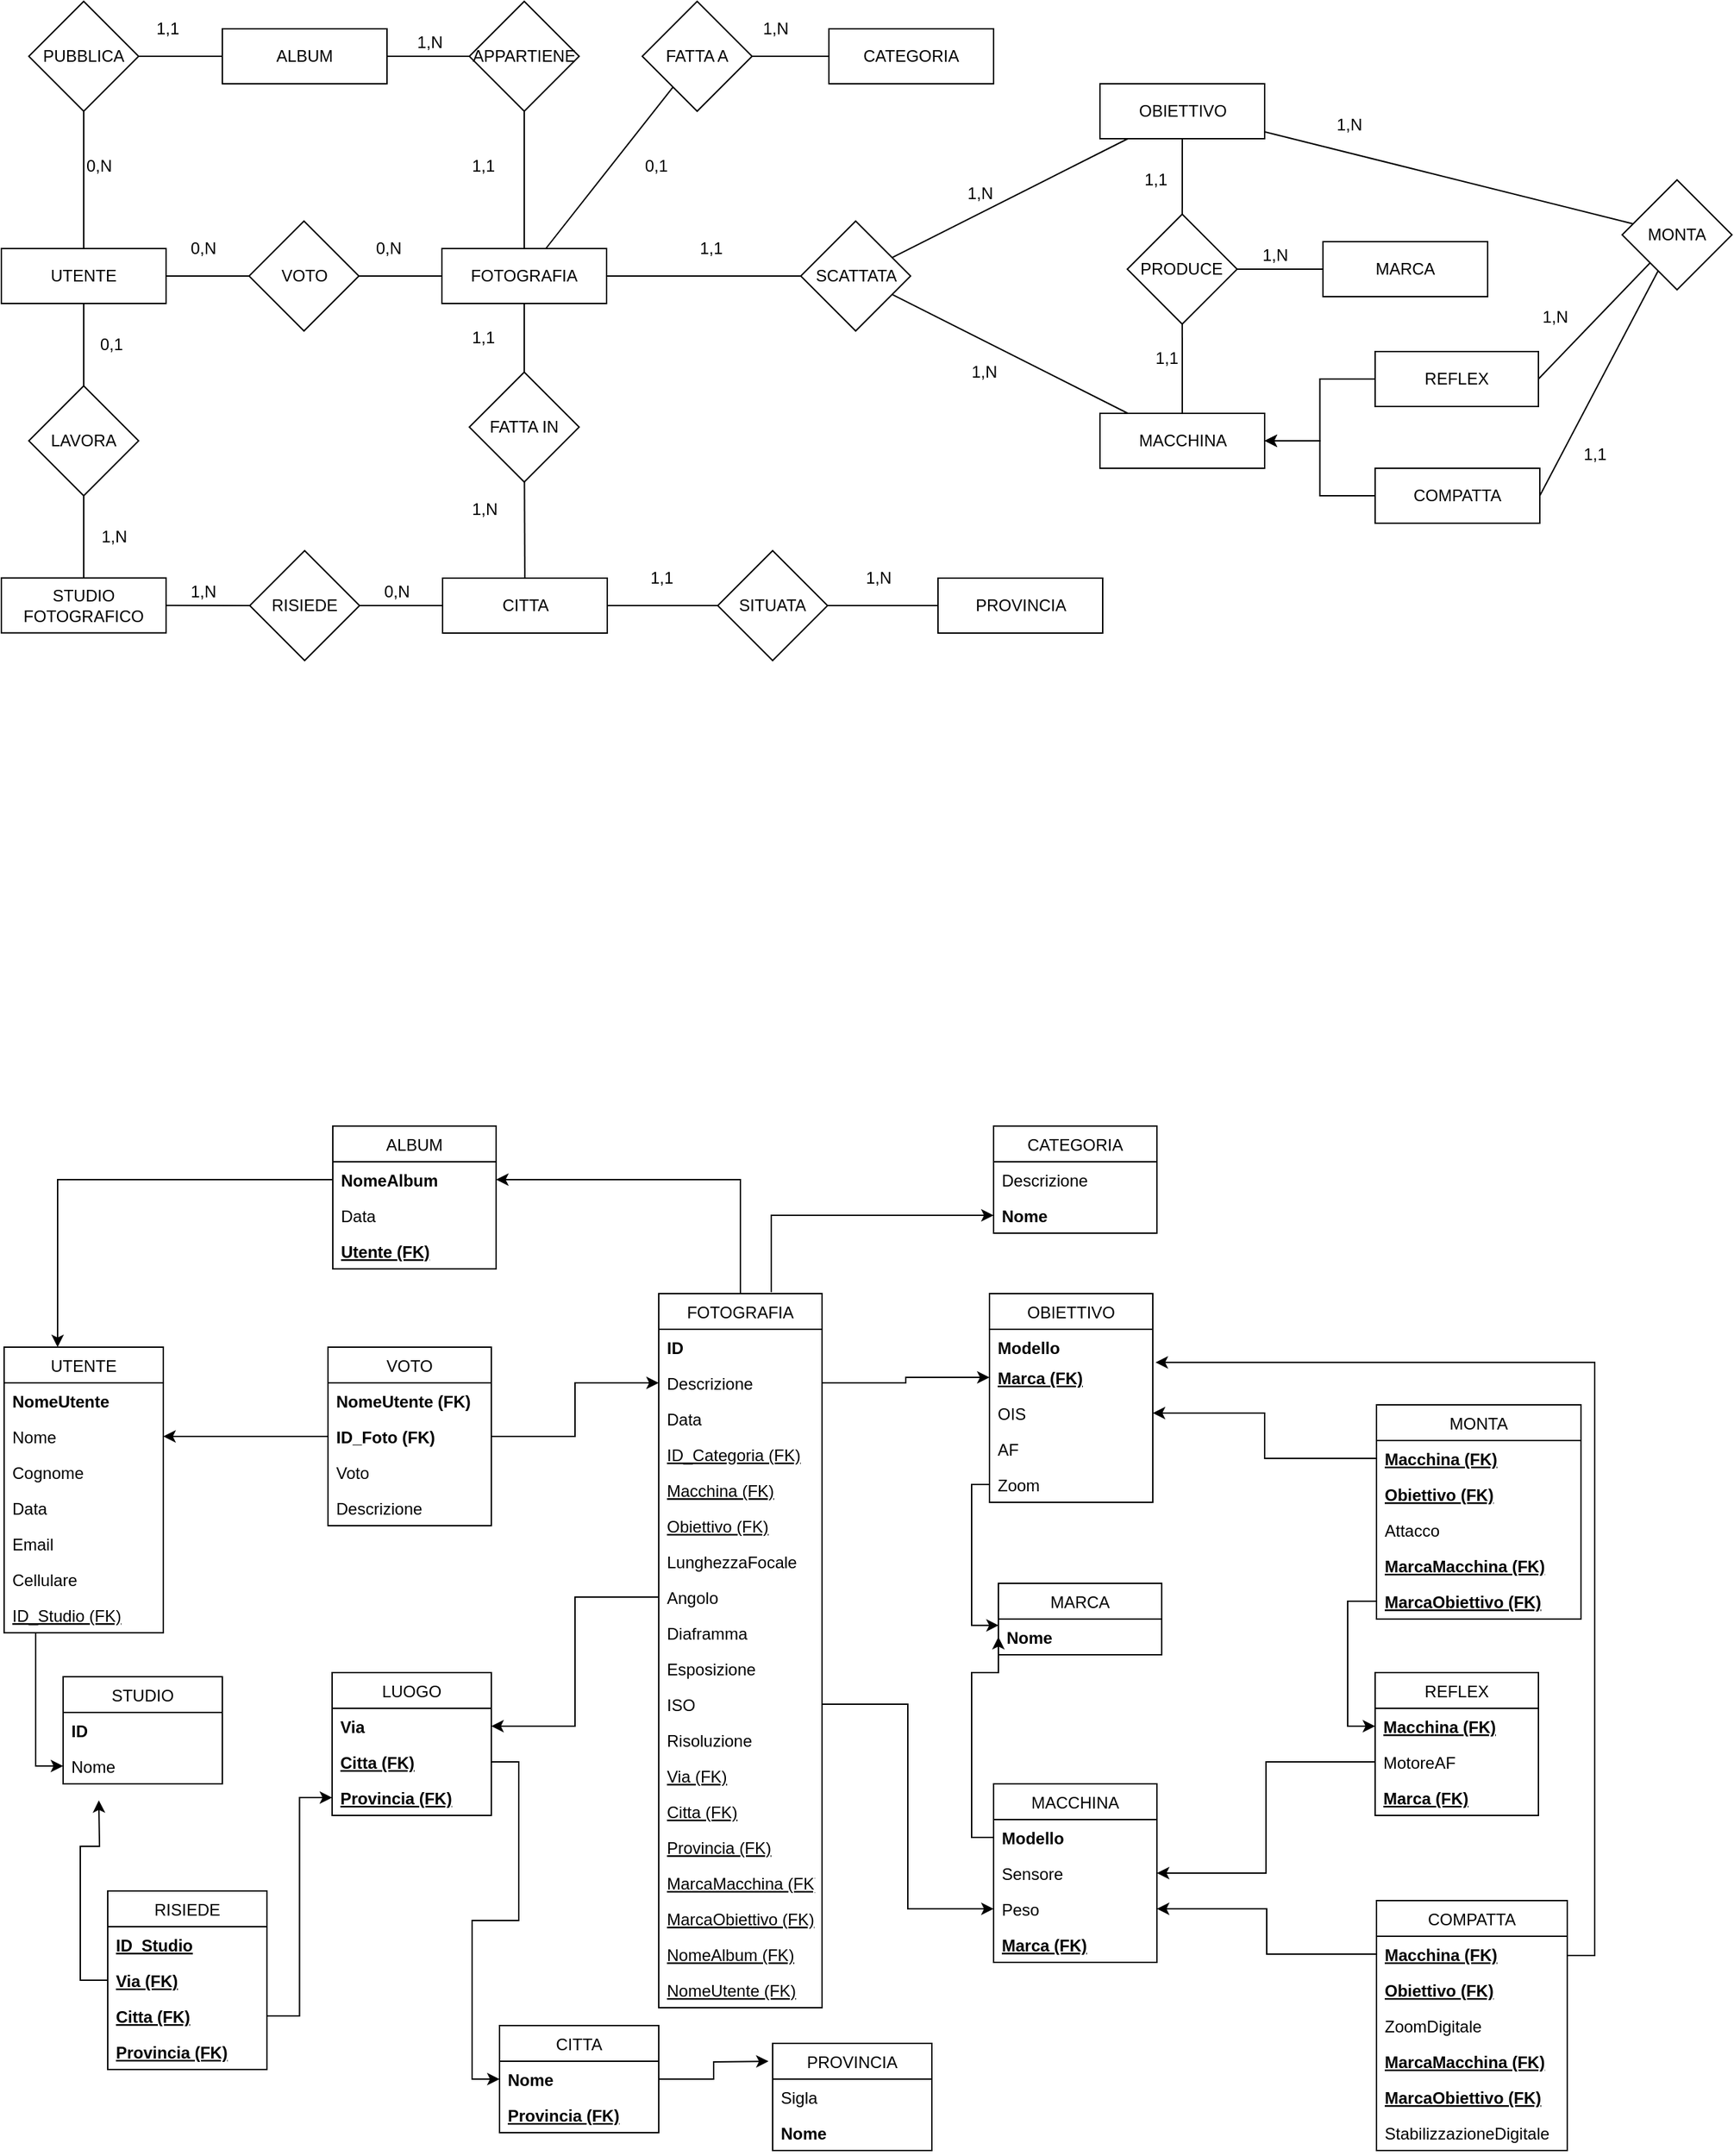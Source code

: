 <mxfile version="11.2.3" type="google" pages="1"><diagram id="yKvP4BBx-eUb-3NYqC8z" name="Page-1"><mxGraphModel dx="4459" dy="484" grid="1" gridSize="10" guides="1" tooltips="1" connect="1" arrows="1" fold="1" page="1" pageScale="1" pageWidth="3300" pageHeight="4681" math="0" shadow="0"><root><mxCell id="0"/><mxCell id="1" parent="0"/><mxCell id="1oM5-fiEJK3JGYsTv_no-1" value="FOTOGRAFIA" style="rounded=0;whiteSpace=wrap;html=1;" parent="1" vertex="1"><mxGeometry x="320" y="320" width="120" height="40" as="geometry"/></mxCell><mxCell id="1oM5-fiEJK3JGYsTv_no-2" value="MACCHINA" style="rounded=0;whiteSpace=wrap;html=1;" parent="1" vertex="1"><mxGeometry x="799.5" y="440" width="120" height="40" as="geometry"/></mxCell><mxCell id="1oM5-fiEJK3JGYsTv_no-3" value="CITTA" style="rounded=0;whiteSpace=wrap;html=1;" parent="1" vertex="1"><mxGeometry x="320.5" y="560" width="120" height="40" as="geometry"/></mxCell><mxCell id="GgKopkHHEHQiXv7aimZh-231" style="edgeStyle=orthogonalEdgeStyle;rounded=0;orthogonalLoop=1;jettySize=auto;html=1;entryX=1;entryY=0.5;entryDx=0;entryDy=0;" parent="1" source="1oM5-fiEJK3JGYsTv_no-6" target="1oM5-fiEJK3JGYsTv_no-2" edge="1"><mxGeometry relative="1" as="geometry"/></mxCell><mxCell id="1oM5-fiEJK3JGYsTv_no-6" value="REFLEX" style="rounded=0;whiteSpace=wrap;html=1;" parent="1" vertex="1"><mxGeometry x="1000" y="395" width="119" height="40" as="geometry"/></mxCell><mxCell id="1oM5-fiEJK3JGYsTv_no-7" value="SCATTATA" style="rhombus;whiteSpace=wrap;html=1;" parent="1" vertex="1"><mxGeometry x="581.5" y="300" width="80" height="80" as="geometry"/></mxCell><mxCell id="1oM5-fiEJK3JGYsTv_no-10" value="UTENTE" style="rounded=0;whiteSpace=wrap;html=1;" parent="1" vertex="1"><mxGeometry x="-1" y="320" width="120" height="40" as="geometry"/></mxCell><mxCell id="1oM5-fiEJK3JGYsTv_no-13" value="" style="endArrow=none;html=1;" parent="1" source="1oM5-fiEJK3JGYsTv_no-7" target="1oM5-fiEJK3JGYsTv_no-1" edge="1"><mxGeometry width="50" height="50" relative="1" as="geometry"><mxPoint x="430" y="210" as="sourcePoint"/><mxPoint x="430" y="130" as="targetPoint"/></mxGeometry></mxCell><mxCell id="1oM5-fiEJK3JGYsTv_no-15" value="" style="endArrow=none;html=1;" parent="1" source="1oM5-fiEJK3JGYsTv_no-1" target="1oM5-fiEJK3JGYsTv_no-17" edge="1"><mxGeometry width="50" height="50" relative="1" as="geometry"><mxPoint x="390" y="350" as="sourcePoint"/><mxPoint x="200" y="220" as="targetPoint"/></mxGeometry></mxCell><mxCell id="1oM5-fiEJK3JGYsTv_no-16" value="" style="endArrow=none;html=1;" parent="1" source="1oM5-fiEJK3JGYsTv_no-17" target="1oM5-fiEJK3JGYsTv_no-10" edge="1"><mxGeometry width="50" height="50" relative="1" as="geometry"><mxPoint x="140" y="200" as="sourcePoint"/><mxPoint x="210" y="230" as="targetPoint"/></mxGeometry></mxCell><mxCell id="1oM5-fiEJK3JGYsTv_no-17" value="VOTO" style="rhombus;whiteSpace=wrap;html=1;" parent="1" vertex="1"><mxGeometry x="179.5" y="300" width="80" height="80" as="geometry"/></mxCell><mxCell id="1oM5-fiEJK3JGYsTv_no-19" value="&lt;span style=&quot;font-family: &amp;#34;helvetica&amp;#34; , &amp;#34;arial&amp;#34; , sans-serif ; font-size: 0px ; background-color: rgb(248 , 249 , 250)&quot;&gt;%3CmxGraphModel%3E%3Croot%3E%3CmxCell%20id%3D%220%22%2F%3E%3CmxCell%20id%3D%221%22%20parent%3D%220%22%2F%3E%3CmxCell%20id%3D%222%22%20value%3D%22%22%20style%3D%22endArrow%3Dnone%3Bhtml%3D1%3BentryX%3D1%3BentryY%3D0.5%3BentryDx%3D0%3BentryDy%3D0%3B%22%20edge%3D%221%22%20parent%3D%221%22%3E%3CmxGeometry%20width%3D%2250%22%20height%3D%2250%22%20relative%3D%221%22%20as%3D%22geometry%22%3E%3CmxPoint%20x%3D%22580.067%22%20y%3D%2299.933%22%20as%3D%22sourcePoint%22%2F%3E%3CmxPoint%20x%3D%22480.176%22%20y%3D%2299.765%22%20as%3D%22targetPoint%22%2F%3E%3C%2FmxGeometry%3E%3C%2FmxCell%3E%3C%2Froot%3E%3C%2FmxGraphModel%3E&lt;/span&gt;" style="endArrow=none;html=1;" parent="1" source="1oM5-fiEJK3JGYsTv_no-43" target="1oM5-fiEJK3JGYsTv_no-1" edge="1"><mxGeometry width="50" height="50" relative="1" as="geometry"><mxPoint x="550" y="107" as="sourcePoint"/><mxPoint x="430" y="130" as="targetPoint"/></mxGeometry></mxCell><mxCell id="1oM5-fiEJK3JGYsTv_no-31" value="" style="endArrow=none;html=1;" parent="1" source="1oM5-fiEJK3JGYsTv_no-62" target="1oM5-fiEJK3JGYsTv_no-10" edge="1"><mxGeometry width="50" height="50" relative="1" as="geometry"><mxPoint x="80" y="230" as="sourcePoint"/><mxPoint x="430" y="150" as="targetPoint"/></mxGeometry></mxCell><mxCell id="1oM5-fiEJK3JGYsTv_no-43" value="FATTA IN" style="rhombus;whiteSpace=wrap;html=1;" parent="1" vertex="1"><mxGeometry x="340" y="410" width="80" height="80" as="geometry"/></mxCell><mxCell id="1oM5-fiEJK3JGYsTv_no-44" value="&lt;span style=&quot;font-family: &amp;#34;helvetica&amp;#34; , &amp;#34;arial&amp;#34; , sans-serif ; font-size: 0px ; background-color: rgb(248 , 249 , 250)&quot;&gt;%3CmxGraphModel%3E%3Croot%3E%3CmxCell%20id%3D%220%22%2F%3E%3CmxCell%20id%3D%221%22%20parent%3D%220%22%2F%3E%3CmxCell%20id%3D%222%22%20value%3D%22%22%20style%3D%22endArrow%3Dnone%3Bhtml%3D1%3BentryX%3D1%3BentryY%3D0.5%3BentryDx%3D0%3BentryDy%3D0%3B%22%20edge%3D%221%22%20parent%3D%221%22%3E%3CmxGeometry%20width%3D%2250%22%20height%3D%2250%22%20relative%3D%221%22%20as%3D%22geometry%22%3E%3CmxPoint%20x%3D%22580.067%22%20y%3D%2299.933%22%20as%3D%22sourcePoint%22%2F%3E%3CmxPoint%20x%3D%22480.176%22%20y%3D%2299.765%22%20as%3D%22targetPoint%22%2F%3E%3C%2FmxGeometry%3E%3C%2FmxCell%3E%3C%2Froot%3E%3C%2FmxGraphModel%3E&lt;/span&gt;" style="endArrow=none;html=1;" parent="1" source="1oM5-fiEJK3JGYsTv_no-3" target="1oM5-fiEJK3JGYsTv_no-43" edge="1"><mxGeometry width="50" height="50" relative="1" as="geometry"><mxPoint x="670" y="109" as="sourcePoint"/><mxPoint x="490.176" y="109.765" as="targetPoint"/></mxGeometry></mxCell><mxCell id="1oM5-fiEJK3JGYsTv_no-59" value="STUDIO FOTOGRAFICO" style="rounded=0;whiteSpace=wrap;html=1;" parent="1" vertex="1"><mxGeometry x="-1" y="559.853" width="120" height="40" as="geometry"/></mxCell><mxCell id="1oM5-fiEJK3JGYsTv_no-61" value="" style="endArrow=none;html=1;" parent="1" source="1oM5-fiEJK3JGYsTv_no-63" target="1oM5-fiEJK3JGYsTv_no-62" edge="1"><mxGeometry width="50" height="50" relative="1" as="geometry"><mxPoint x="385" y="170.0" as="sourcePoint"/><mxPoint x="239.813" y="135.139" as="targetPoint"/></mxGeometry></mxCell><mxCell id="1oM5-fiEJK3JGYsTv_no-62" value="PUBBLICA" style="rhombus;whiteSpace=wrap;html=1;" parent="1" vertex="1"><mxGeometry x="19" y="140" width="80" height="80" as="geometry"/></mxCell><mxCell id="1oM5-fiEJK3JGYsTv_no-63" value="ALBUM" style="rounded=0;whiteSpace=wrap;html=1;" parent="1" vertex="1"><mxGeometry x="160" y="160" width="120" height="40" as="geometry"/></mxCell><mxCell id="1oM5-fiEJK3JGYsTv_no-65" value="APPARTIENE" style="rhombus;whiteSpace=wrap;html=1;" parent="1" vertex="1"><mxGeometry x="340" y="140" width="80" height="80" as="geometry"/></mxCell><mxCell id="1oM5-fiEJK3JGYsTv_no-66" value="" style="endArrow=none;html=1;" parent="1" source="1oM5-fiEJK3JGYsTv_no-63" target="1oM5-fiEJK3JGYsTv_no-65" edge="1"><mxGeometry width="50" height="50" relative="1" as="geometry"><mxPoint x="69" y="230.0" as="sourcePoint"/><mxPoint x="69" y="330.0" as="targetPoint"/></mxGeometry></mxCell><mxCell id="1oM5-fiEJK3JGYsTv_no-67" value="" style="endArrow=none;html=1;" parent="1" source="1oM5-fiEJK3JGYsTv_no-1" target="1oM5-fiEJK3JGYsTv_no-65" edge="1"><mxGeometry width="50" height="50" relative="1" as="geometry"><mxPoint x="290" y="190.0" as="sourcePoint"/><mxPoint x="350" y="190.0" as="targetPoint"/></mxGeometry></mxCell><mxCell id="GgKopkHHEHQiXv7aimZh-233" style="edgeStyle=orthogonalEdgeStyle;rounded=0;orthogonalLoop=1;jettySize=auto;html=1;entryX=1;entryY=0.5;entryDx=0;entryDy=0;" parent="1" source="1oM5-fiEJK3JGYsTv_no-74" target="1oM5-fiEJK3JGYsTv_no-2" edge="1"><mxGeometry relative="1" as="geometry"/></mxCell><mxCell id="1oM5-fiEJK3JGYsTv_no-74" value="COMPATTA" style="rounded=0;whiteSpace=wrap;html=1;" parent="1" vertex="1"><mxGeometry x="1000" y="480" width="120" height="40" as="geometry"/></mxCell><mxCell id="1oM5-fiEJK3JGYsTv_no-82" value="LAVORA" style="rhombus;whiteSpace=wrap;html=1;" parent="1" vertex="1"><mxGeometry x="19" y="420" width="80" height="80" as="geometry"/></mxCell><mxCell id="1oM5-fiEJK3JGYsTv_no-83" value="" style="endArrow=none;html=1;" parent="1" source="1oM5-fiEJK3JGYsTv_no-82" target="1oM5-fiEJK3JGYsTv_no-10" edge="1"><mxGeometry width="50" height="50" relative="1" as="geometry"><mxPoint x="50" y="420" as="sourcePoint"/><mxPoint x="100" y="370" as="targetPoint"/></mxGeometry></mxCell><mxCell id="1oM5-fiEJK3JGYsTv_no-84" value="" style="endArrow=none;html=1;" parent="1" source="1oM5-fiEJK3JGYsTv_no-82" target="1oM5-fiEJK3JGYsTv_no-59" edge="1"><mxGeometry width="50" height="50" relative="1" as="geometry"><mxPoint x="69" y="430" as="sourcePoint"/><mxPoint x="69" y="370.0" as="targetPoint"/></mxGeometry></mxCell><mxCell id="1oM5-fiEJK3JGYsTv_no-85" value="OBIETTIVO" style="rounded=0;whiteSpace=wrap;html=1;" parent="1" vertex="1"><mxGeometry x="799.5" y="200" width="120" height="40" as="geometry"/></mxCell><mxCell id="1oM5-fiEJK3JGYsTv_no-92" value="1,1" style="text;html=1;resizable=0;points=[];autosize=1;align=left;verticalAlign=top;spacingTop=-4;" parent="1" vertex="1"><mxGeometry x="340" y="375" width="30" height="20" as="geometry"/></mxCell><mxCell id="1oM5-fiEJK3JGYsTv_no-95" value="1,N" style="text;html=1;resizable=0;points=[];autosize=1;align=left;verticalAlign=top;spacingTop=-4;" parent="1" vertex="1"><mxGeometry x="340" y="500" width="30" height="20" as="geometry"/></mxCell><mxCell id="1oM5-fiEJK3JGYsTv_no-99" value="1,N" style="text;html=1;resizable=0;points=[];autosize=1;align=left;verticalAlign=top;spacingTop=-4;" parent="1" vertex="1"><mxGeometry x="134.5" y="560" width="30" height="20" as="geometry"/></mxCell><mxCell id="1oM5-fiEJK3JGYsTv_no-105" value="1,N" style="text;html=1;resizable=0;points=[];autosize=1;align=left;verticalAlign=top;spacingTop=-4;" parent="1" vertex="1"><mxGeometry x="300" y="160" width="30" height="20" as="geometry"/></mxCell><mxCell id="1oM5-fiEJK3JGYsTv_no-106" value="0,N" style="text;html=1;resizable=0;points=[];autosize=1;align=left;verticalAlign=top;spacingTop=-4;" parent="1" vertex="1"><mxGeometry x="59" y="250" width="30" height="20" as="geometry"/></mxCell><mxCell id="1oM5-fiEJK3JGYsTv_no-107" value="1,1" style="text;html=1;resizable=0;points=[];autosize=1;align=left;verticalAlign=top;spacingTop=-4;" parent="1" vertex="1"><mxGeometry x="110" y="150" width="30" height="20" as="geometry"/></mxCell><mxCell id="1oM5-fiEJK3JGYsTv_no-108" value="0,1" style="text;html=1;resizable=0;points=[];autosize=1;align=left;verticalAlign=top;spacingTop=-4;" parent="1" vertex="1"><mxGeometry x="69" y="380" width="30" height="20" as="geometry"/></mxCell><mxCell id="1oM5-fiEJK3JGYsTv_no-109" value="1,N" style="text;html=1;resizable=0;points=[];autosize=1;align=left;verticalAlign=top;spacingTop=-4;" parent="1" vertex="1"><mxGeometry x="70" y="520" width="30" height="20" as="geometry"/></mxCell><mxCell id="1oM5-fiEJK3JGYsTv_no-110" value="0,N" style="text;html=1;resizable=0;points=[];autosize=1;align=left;verticalAlign=top;spacingTop=-4;" parent="1" vertex="1"><mxGeometry x="134.5" y="310" width="30" height="20" as="geometry"/></mxCell><mxCell id="1oM5-fiEJK3JGYsTv_no-111" value="0,N" style="text;html=1;resizable=0;points=[];autosize=1;align=left;verticalAlign=top;spacingTop=-4;" parent="1" vertex="1"><mxGeometry x="270" y="310" width="30" height="20" as="geometry"/></mxCell><mxCell id="1oM5-fiEJK3JGYsTv_no-114" value="CATEGORIA" style="rounded=0;whiteSpace=wrap;html=1;" parent="1" vertex="1"><mxGeometry x="602" y="160" width="120" height="40" as="geometry"/></mxCell><mxCell id="1oM5-fiEJK3JGYsTv_no-115" value="FATTA A" style="rhombus;whiteSpace=wrap;html=1;" parent="1" vertex="1"><mxGeometry x="466" y="140" width="80" height="80" as="geometry"/></mxCell><mxCell id="1oM5-fiEJK3JGYsTv_no-117" value="" style="endArrow=none;html=1;" parent="1" source="1oM5-fiEJK3JGYsTv_no-1" target="1oM5-fiEJK3JGYsTv_no-115" edge="1"><mxGeometry width="50" height="50" relative="1" as="geometry"><mxPoint x="390" y="330.0" as="sourcePoint"/><mxPoint x="390" y="230.0" as="targetPoint"/></mxGeometry></mxCell><mxCell id="1oM5-fiEJK3JGYsTv_no-118" value="" style="endArrow=none;html=1;" parent="1" source="1oM5-fiEJK3JGYsTv_no-115" target="1oM5-fiEJK3JGYsTv_no-114" edge="1"><mxGeometry width="50" height="50" relative="1" as="geometry"><mxPoint x="400" y="340.0" as="sourcePoint"/><mxPoint x="400" y="240.0" as="targetPoint"/></mxGeometry></mxCell><mxCell id="1oM5-fiEJK3JGYsTv_no-119" value="1,N" style="text;html=1;resizable=0;points=[];autosize=1;align=left;verticalAlign=top;spacingTop=-4;" parent="1" vertex="1"><mxGeometry x="551.5" y="150" width="30" height="20" as="geometry"/></mxCell><mxCell id="1oM5-fiEJK3JGYsTv_no-120" value="0,1" style="text;html=1;resizable=0;points=[];autosize=1;align=left;verticalAlign=top;spacingTop=-4;" parent="1" vertex="1"><mxGeometry x="466" y="250" width="30" height="20" as="geometry"/></mxCell><mxCell id="1oM5-fiEJK3JGYsTv_no-121" value="1,1" style="text;html=1;resizable=0;points=[];autosize=1;align=left;verticalAlign=top;spacingTop=-4;" parent="1" vertex="1"><mxGeometry x="340" y="250" width="30" height="20" as="geometry"/></mxCell><mxCell id="GgKopkHHEHQiXv7aimZh-11" value="&lt;span style=&quot;font-family: &amp;#34;helvetica&amp;#34; , &amp;#34;arial&amp;#34; , sans-serif ; font-size: 0px ; background-color: rgb(248 , 249 , 250)&quot;&gt;%3CmxGraphModel%3E%3Croot%3E%3CmxCell%20id%3D%220%22%2F%3E%3CmxCell%20id%3D%221%22%20parent%3D%220%22%2F%3E%3CmxCell%20id%3D%222%22%20value%3D%22%22%20style%3D%22endArrow%3Dnone%3Bhtml%3D1%3BentryX%3D1%3BentryY%3D0.5%3BentryDx%3D0%3BentryDy%3D0%3B%22%20edge%3D%221%22%20parent%3D%221%22%3E%3CmxGeometry%20width%3D%2250%22%20height%3D%2250%22%20relative%3D%221%22%20as%3D%22geometry%22%3E%3CmxPoint%20x%3D%22580.067%22%20y%3D%2299.933%22%20as%3D%22sourcePoint%22%2F%3E%3CmxPoint%20x%3D%22480.176%22%20y%3D%2299.765%22%20as%3D%22targetPoint%22%2F%3E%3C%2FmxGeometry%3E%3C%2FmxCell%3E%3C%2Froot%3E%3C%2FmxGraphModel%3E&lt;/span&gt;" style="endArrow=none;html=1;" parent="1" source="1oM5-fiEJK3JGYsTv_no-59" target="GgKopkHHEHQiXv7aimZh-14" edge="1"><mxGeometry width="50" height="50" relative="1" as="geometry"><mxPoint x="109" y="710.0" as="sourcePoint"/><mxPoint x="59" y="660" as="targetPoint"/></mxGeometry></mxCell><mxCell id="GgKopkHHEHQiXv7aimZh-14" value="RISIEDE" style="rhombus;whiteSpace=wrap;html=1;" parent="1" vertex="1"><mxGeometry x="180" y="540" width="80" height="80" as="geometry"/></mxCell><mxCell id="GgKopkHHEHQiXv7aimZh-15" value="&lt;span style=&quot;font-family: &amp;#34;helvetica&amp;#34; , &amp;#34;arial&amp;#34; , sans-serif ; font-size: 0px ; background-color: rgb(248 , 249 , 250)&quot;&gt;%3CmxGraphModel%3E%3Croot%3E%3CmxCell%20id%3D%220%22%2F%3E%3CmxCell%20id%3D%221%22%20parent%3D%220%22%2F%3E%3CmxCell%20id%3D%222%22%20value%3D%22%22%20style%3D%22endArrow%3Dnone%3Bhtml%3D1%3BentryX%3D1%3BentryY%3D0.5%3BentryDx%3D0%3BentryDy%3D0%3B%22%20edge%3D%221%22%20parent%3D%221%22%3E%3CmxGeometry%20width%3D%2250%22%20height%3D%2250%22%20relative%3D%221%22%20as%3D%22geometry%22%3E%3CmxPoint%20x%3D%22580.067%22%20y%3D%2299.933%22%20as%3D%22sourcePoint%22%2F%3E%3CmxPoint%20x%3D%22480.176%22%20y%3D%2299.765%22%20as%3D%22targetPoint%22%2F%3E%3C%2FmxGeometry%3E%3C%2FmxCell%3E%3C%2Froot%3E%3C%2FmxGraphModel%3E&lt;/span&gt;" style="endArrow=none;html=1;" parent="1" source="1oM5-fiEJK3JGYsTv_no-3" target="GgKopkHHEHQiXv7aimZh-14" edge="1"><mxGeometry width="50" height="50" relative="1" as="geometry"><mxPoint x="129" y="589.908" as="sourcePoint"/><mxPoint x="230" y="589" as="targetPoint"/></mxGeometry></mxCell><mxCell id="GgKopkHHEHQiXv7aimZh-16" value="0,N" style="text;html=1;resizable=0;points=[];autosize=1;align=left;verticalAlign=top;spacingTop=-4;" parent="1" vertex="1"><mxGeometry x="275.5" y="560" width="30" height="20" as="geometry"/></mxCell><mxCell id="GgKopkHHEHQiXv7aimZh-19" value="MARCA" style="rounded=0;whiteSpace=wrap;html=1;" parent="1" vertex="1"><mxGeometry x="962" y="315" width="120" height="40" as="geometry"/></mxCell><mxCell id="GgKopkHHEHQiXv7aimZh-20" value="MONTA" style="rhombus;whiteSpace=wrap;html=1;" parent="1" vertex="1"><mxGeometry x="1180" y="270" width="80" height="80" as="geometry"/></mxCell><mxCell id="GgKopkHHEHQiXv7aimZh-28" value="PRODUCE" style="rhombus;whiteSpace=wrap;html=1;" parent="1" vertex="1"><mxGeometry x="819.429" y="295" width="80" height="80" as="geometry"/></mxCell><mxCell id="GgKopkHHEHQiXv7aimZh-307" style="edgeStyle=orthogonalEdgeStyle;rounded=0;orthogonalLoop=1;jettySize=auto;html=1;entryX=0;entryY=0.5;entryDx=0;entryDy=0;" parent="1" source="GgKopkHHEHQiXv7aimZh-38" target="GgKopkHHEHQiXv7aimZh-57" edge="1"><mxGeometry relative="1" as="geometry"><Array as="points"><mxPoint x="24" y="1425"/></Array></mxGeometry></mxCell><mxCell id="GgKopkHHEHQiXv7aimZh-38" value="UTENTE" style="swimlane;fontStyle=0;childLayout=stackLayout;horizontal=1;startSize=26;fillColor=none;horizontalStack=0;resizeParent=1;resizeParentMax=0;resizeLast=0;collapsible=1;marginBottom=0;" parent="1" vertex="1"><mxGeometry x="1" y="1120" width="116" height="208" as="geometry"/></mxCell><mxCell id="GgKopkHHEHQiXv7aimZh-39" value="NomeUtente" style="text;strokeColor=none;fillColor=none;align=left;verticalAlign=top;spacingLeft=4;spacingRight=4;overflow=hidden;rotatable=0;points=[[0,0.5],[1,0.5]];portConstraint=eastwest;fontStyle=1" parent="GgKopkHHEHQiXv7aimZh-38" vertex="1"><mxGeometry y="26" width="116" height="26" as="geometry"/></mxCell><mxCell id="GgKopkHHEHQiXv7aimZh-40" value="Nome" style="text;strokeColor=none;fillColor=none;align=left;verticalAlign=top;spacingLeft=4;spacingRight=4;overflow=hidden;rotatable=0;points=[[0,0.5],[1,0.5]];portConstraint=eastwest;" parent="GgKopkHHEHQiXv7aimZh-38" vertex="1"><mxGeometry y="52" width="116" height="26" as="geometry"/></mxCell><mxCell id="GgKopkHHEHQiXv7aimZh-41" value="Cognome" style="text;strokeColor=none;fillColor=none;align=left;verticalAlign=top;spacingLeft=4;spacingRight=4;overflow=hidden;rotatable=0;points=[[0,0.5],[1,0.5]];portConstraint=eastwest;" parent="GgKopkHHEHQiXv7aimZh-38" vertex="1"><mxGeometry y="78" width="116" height="26" as="geometry"/></mxCell><mxCell id="GgKopkHHEHQiXv7aimZh-114" value="Data" style="text;strokeColor=none;fillColor=none;align=left;verticalAlign=top;spacingLeft=4;spacingRight=4;overflow=hidden;rotatable=0;points=[[0,0.5],[1,0.5]];portConstraint=eastwest;" parent="GgKopkHHEHQiXv7aimZh-38" vertex="1"><mxGeometry y="104" width="116" height="26" as="geometry"/></mxCell><mxCell id="GgKopkHHEHQiXv7aimZh-115" value="Email" style="text;strokeColor=none;fillColor=none;align=left;verticalAlign=top;spacingLeft=4;spacingRight=4;overflow=hidden;rotatable=0;points=[[0,0.5],[1,0.5]];portConstraint=eastwest;" parent="GgKopkHHEHQiXv7aimZh-38" vertex="1"><mxGeometry y="130" width="116" height="26" as="geometry"/></mxCell><mxCell id="GgKopkHHEHQiXv7aimZh-116" value="Cellulare" style="text;strokeColor=none;fillColor=none;align=left;verticalAlign=top;spacingLeft=4;spacingRight=4;overflow=hidden;rotatable=0;points=[[0,0.5],[1,0.5]];portConstraint=eastwest;" parent="GgKopkHHEHQiXv7aimZh-38" vertex="1"><mxGeometry y="156" width="116" height="26" as="geometry"/></mxCell><mxCell id="GgKopkHHEHQiXv7aimZh-118" value="ID_Studio (FK)" style="text;strokeColor=none;fillColor=none;align=left;verticalAlign=top;spacingLeft=4;spacingRight=4;overflow=hidden;rotatable=0;points=[[0,0.5],[1,0.5]];portConstraint=eastwest;fontStyle=4" parent="GgKopkHHEHQiXv7aimZh-38" vertex="1"><mxGeometry y="182" width="116" height="26" as="geometry"/></mxCell><mxCell id="GgKopkHHEHQiXv7aimZh-42" value="ALBUM" style="swimlane;fontStyle=0;childLayout=stackLayout;horizontal=1;startSize=26;fillColor=none;horizontalStack=0;resizeParent=1;resizeParentMax=0;resizeLast=0;collapsible=1;marginBottom=0;" parent="1" vertex="1"><mxGeometry x="240.5" y="959" width="119" height="104" as="geometry"/></mxCell><mxCell id="GgKopkHHEHQiXv7aimZh-44" value="NomeAlbum" style="text;strokeColor=none;fillColor=none;align=left;verticalAlign=top;spacingLeft=4;spacingRight=4;overflow=hidden;rotatable=0;points=[[0,0.5],[1,0.5]];portConstraint=eastwest;fontStyle=1" parent="GgKopkHHEHQiXv7aimZh-42" vertex="1"><mxGeometry y="26" width="119" height="26" as="geometry"/></mxCell><mxCell id="GgKopkHHEHQiXv7aimZh-45" value="Data" style="text;strokeColor=none;fillColor=none;align=left;verticalAlign=top;spacingLeft=4;spacingRight=4;overflow=hidden;rotatable=0;points=[[0,0.5],[1,0.5]];portConstraint=eastwest;" parent="GgKopkHHEHQiXv7aimZh-42" vertex="1"><mxGeometry y="52" width="119" height="26" as="geometry"/></mxCell><mxCell id="GgKopkHHEHQiXv7aimZh-113" value="Utente (FK)" style="text;strokeColor=none;fillColor=none;align=left;verticalAlign=top;spacingLeft=4;spacingRight=4;overflow=hidden;rotatable=0;points=[[0,0.5],[1,0.5]];portConstraint=eastwest;fontStyle=5" parent="GgKopkHHEHQiXv7aimZh-42" vertex="1"><mxGeometry y="78" width="119" height="26" as="geometry"/></mxCell><mxCell id="GgKopkHHEHQiXv7aimZh-88" style="edgeStyle=orthogonalEdgeStyle;rounded=0;orthogonalLoop=1;jettySize=auto;html=1;entryX=0;entryY=0.5;entryDx=0;entryDy=0;" parent="1" target="GgKopkHHEHQiXv7aimZh-84" edge="1"><mxGeometry relative="1" as="geometry"><Array as="points"><mxPoint x="560" y="1024"/></Array><mxPoint x="560" y="1080" as="sourcePoint"/></mxGeometry></mxCell><mxCell id="U8Q3pxe6ohXoCaZuPv56-1" style="edgeStyle=orthogonalEdgeStyle;rounded=0;orthogonalLoop=1;jettySize=auto;html=1;entryX=1;entryY=0.5;entryDx=0;entryDy=0;" parent="1" source="GgKopkHHEHQiXv7aimZh-46" target="GgKopkHHEHQiXv7aimZh-44" edge="1"><mxGeometry relative="1" as="geometry"/></mxCell><mxCell id="GgKopkHHEHQiXv7aimZh-46" value="FOTOGRAFIA" style="swimlane;fontStyle=0;childLayout=stackLayout;horizontal=1;startSize=26;fillColor=none;horizontalStack=0;resizeParent=1;resizeParentMax=0;resizeLast=0;collapsible=1;marginBottom=0;" parent="1" vertex="1"><mxGeometry x="478" y="1081" width="119" height="520" as="geometry"/></mxCell><mxCell id="GgKopkHHEHQiXv7aimZh-47" value="ID" style="text;strokeColor=none;fillColor=none;align=left;verticalAlign=top;spacingLeft=4;spacingRight=4;overflow=hidden;rotatable=0;points=[[0,0.5],[1,0.5]];portConstraint=eastwest;fontStyle=1" parent="GgKopkHHEHQiXv7aimZh-46" vertex="1"><mxGeometry y="26" width="119" height="26" as="geometry"/></mxCell><mxCell id="GgKopkHHEHQiXv7aimZh-48" value="Descrizione" style="text;strokeColor=none;fillColor=none;align=left;verticalAlign=top;spacingLeft=4;spacingRight=4;overflow=hidden;rotatable=0;points=[[0,0.5],[1,0.5]];portConstraint=eastwest;" parent="GgKopkHHEHQiXv7aimZh-46" vertex="1"><mxGeometry y="52" width="119" height="26" as="geometry"/></mxCell><mxCell id="GgKopkHHEHQiXv7aimZh-49" value="Data" style="text;strokeColor=none;fillColor=none;align=left;verticalAlign=top;spacingLeft=4;spacingRight=4;overflow=hidden;rotatable=0;points=[[0,0.5],[1,0.5]];portConstraint=eastwest;" parent="GgKopkHHEHQiXv7aimZh-46" vertex="1"><mxGeometry y="78" width="119" height="26" as="geometry"/></mxCell><mxCell id="GgKopkHHEHQiXv7aimZh-121" value="ID_Categoria (FK)" style="text;strokeColor=none;fillColor=none;align=left;verticalAlign=top;spacingLeft=4;spacingRight=4;overflow=hidden;rotatable=0;points=[[0,0.5],[1,0.5]];portConstraint=eastwest;fontStyle=4" parent="GgKopkHHEHQiXv7aimZh-46" vertex="1"><mxGeometry y="104" width="119" height="26" as="geometry"/></mxCell><mxCell id="GgKopkHHEHQiXv7aimZh-139" value="Macchina (FK)" style="text;strokeColor=none;fillColor=none;align=left;verticalAlign=top;spacingLeft=4;spacingRight=4;overflow=hidden;rotatable=0;points=[[0,0.5],[1,0.5]];portConstraint=eastwest;fontStyle=4" parent="GgKopkHHEHQiXv7aimZh-46" vertex="1"><mxGeometry y="130" width="119" height="26" as="geometry"/></mxCell><mxCell id="GgKopkHHEHQiXv7aimZh-140" value="Obiettivo (FK)" style="text;strokeColor=none;fillColor=none;align=left;verticalAlign=top;spacingLeft=4;spacingRight=4;overflow=hidden;rotatable=0;points=[[0,0.5],[1,0.5]];portConstraint=eastwest;fontStyle=4" parent="GgKopkHHEHQiXv7aimZh-46" vertex="1"><mxGeometry y="156" width="119" height="26" as="geometry"/></mxCell><mxCell id="GgKopkHHEHQiXv7aimZh-141" value="LunghezzaFocale" style="text;strokeColor=none;fillColor=none;align=left;verticalAlign=top;spacingLeft=4;spacingRight=4;overflow=hidden;rotatable=0;points=[[0,0.5],[1,0.5]];portConstraint=eastwest;" parent="GgKopkHHEHQiXv7aimZh-46" vertex="1"><mxGeometry y="182" width="119" height="26" as="geometry"/></mxCell><mxCell id="GgKopkHHEHQiXv7aimZh-142" value="Angolo" style="text;strokeColor=none;fillColor=none;align=left;verticalAlign=top;spacingLeft=4;spacingRight=4;overflow=hidden;rotatable=0;points=[[0,0.5],[1,0.5]];portConstraint=eastwest;" parent="GgKopkHHEHQiXv7aimZh-46" vertex="1"><mxGeometry y="208" width="119" height="26" as="geometry"/></mxCell><mxCell id="GgKopkHHEHQiXv7aimZh-144" value="Diaframma" style="text;strokeColor=none;fillColor=none;align=left;verticalAlign=top;spacingLeft=4;spacingRight=4;overflow=hidden;rotatable=0;points=[[0,0.5],[1,0.5]];portConstraint=eastwest;" parent="GgKopkHHEHQiXv7aimZh-46" vertex="1"><mxGeometry y="234" width="119" height="26" as="geometry"/></mxCell><mxCell id="GgKopkHHEHQiXv7aimZh-145" value="Esposizione" style="text;strokeColor=none;fillColor=none;align=left;verticalAlign=top;spacingLeft=4;spacingRight=4;overflow=hidden;rotatable=0;points=[[0,0.5],[1,0.5]];portConstraint=eastwest;" parent="GgKopkHHEHQiXv7aimZh-46" vertex="1"><mxGeometry y="260" width="119" height="26" as="geometry"/></mxCell><mxCell id="GgKopkHHEHQiXv7aimZh-146" value="ISO" style="text;strokeColor=none;fillColor=none;align=left;verticalAlign=top;spacingLeft=4;spacingRight=4;overflow=hidden;rotatable=0;points=[[0,0.5],[1,0.5]];portConstraint=eastwest;" parent="GgKopkHHEHQiXv7aimZh-46" vertex="1"><mxGeometry y="286" width="119" height="26" as="geometry"/></mxCell><mxCell id="GgKopkHHEHQiXv7aimZh-147" value="Risoluzione" style="text;strokeColor=none;fillColor=none;align=left;verticalAlign=top;spacingLeft=4;spacingRight=4;overflow=hidden;rotatable=0;points=[[0,0.5],[1,0.5]];portConstraint=eastwest;" parent="GgKopkHHEHQiXv7aimZh-46" vertex="1"><mxGeometry y="312" width="119" height="26" as="geometry"/></mxCell><mxCell id="0LsAu69lPCT9x5Bh5G-E-9" value="Via (FK)" style="text;strokeColor=none;fillColor=none;align=left;verticalAlign=top;spacingLeft=4;spacingRight=4;overflow=hidden;rotatable=0;points=[[0,0.5],[1,0.5]];portConstraint=eastwest;fontStyle=4" parent="GgKopkHHEHQiXv7aimZh-46" vertex="1"><mxGeometry y="338" width="119" height="26" as="geometry"/></mxCell><mxCell id="0LsAu69lPCT9x5Bh5G-E-10" value="Citta (FK)" style="text;strokeColor=none;fillColor=none;align=left;verticalAlign=top;spacingLeft=4;spacingRight=4;overflow=hidden;rotatable=0;points=[[0,0.5],[1,0.5]];portConstraint=eastwest;fontStyle=4" parent="GgKopkHHEHQiXv7aimZh-46" vertex="1"><mxGeometry y="364" width="119" height="26" as="geometry"/></mxCell><mxCell id="0LsAu69lPCT9x5Bh5G-E-11" value="Provincia (FK)" style="text;strokeColor=none;fillColor=none;align=left;verticalAlign=top;spacingLeft=4;spacingRight=4;overflow=hidden;rotatable=0;points=[[0,0.5],[1,0.5]];portConstraint=eastwest;fontStyle=4" parent="GgKopkHHEHQiXv7aimZh-46" vertex="1"><mxGeometry y="390" width="119" height="26" as="geometry"/></mxCell><mxCell id="0LsAu69lPCT9x5Bh5G-E-12" value="MarcaMacchina (FK)" style="text;strokeColor=none;fillColor=none;align=left;verticalAlign=top;spacingLeft=4;spacingRight=4;overflow=hidden;rotatable=0;points=[[0,0.5],[1,0.5]];portConstraint=eastwest;fontStyle=4" parent="GgKopkHHEHQiXv7aimZh-46" vertex="1"><mxGeometry y="416" width="119" height="26" as="geometry"/></mxCell><mxCell id="0LsAu69lPCT9x5Bh5G-E-13" value="MarcaObiettivo (FK)" style="text;strokeColor=none;fillColor=none;align=left;verticalAlign=top;spacingLeft=4;spacingRight=4;overflow=hidden;rotatable=0;points=[[0,0.5],[1,0.5]];portConstraint=eastwest;fontStyle=4" parent="GgKopkHHEHQiXv7aimZh-46" vertex="1"><mxGeometry y="442" width="119" height="26" as="geometry"/></mxCell><mxCell id="0LsAu69lPCT9x5Bh5G-E-14" value="NomeAlbum (FK)" style="text;strokeColor=none;fillColor=none;align=left;verticalAlign=top;spacingLeft=4;spacingRight=4;overflow=hidden;rotatable=0;points=[[0,0.5],[1,0.5]];portConstraint=eastwest;fontStyle=4" parent="GgKopkHHEHQiXv7aimZh-46" vertex="1"><mxGeometry y="468" width="119" height="26" as="geometry"/></mxCell><mxCell id="0LsAu69lPCT9x5Bh5G-E-15" value="NomeUtente (FK)" style="text;strokeColor=none;fillColor=none;align=left;verticalAlign=top;spacingLeft=4;spacingRight=4;overflow=hidden;rotatable=0;points=[[0,0.5],[1,0.5]];portConstraint=eastwest;fontStyle=4" parent="GgKopkHHEHQiXv7aimZh-46" vertex="1"><mxGeometry y="494" width="119" height="26" as="geometry"/></mxCell><mxCell id="GgKopkHHEHQiXv7aimZh-50" value="VOTO" style="swimlane;fontStyle=0;childLayout=stackLayout;horizontal=1;startSize=26;fillColor=none;horizontalStack=0;resizeParent=1;resizeParentMax=0;resizeLast=0;collapsible=1;marginBottom=0;" parent="1" vertex="1"><mxGeometry x="237" y="1120" width="119" height="130" as="geometry"/></mxCell><mxCell id="GgKopkHHEHQiXv7aimZh-51" value="NomeUtente (FK)" style="text;strokeColor=none;fillColor=none;align=left;verticalAlign=top;spacingLeft=4;spacingRight=4;overflow=hidden;rotatable=0;points=[[0,0.5],[1,0.5]];portConstraint=eastwest;fontStyle=1" parent="GgKopkHHEHQiXv7aimZh-50" vertex="1"><mxGeometry y="26" width="119" height="26" as="geometry"/></mxCell><mxCell id="GgKopkHHEHQiXv7aimZh-52" value="ID_Foto (FK)" style="text;strokeColor=none;fillColor=none;align=left;verticalAlign=top;spacingLeft=4;spacingRight=4;overflow=hidden;rotatable=0;points=[[0,0.5],[1,0.5]];portConstraint=eastwest;fontStyle=1" parent="GgKopkHHEHQiXv7aimZh-50" vertex="1"><mxGeometry y="52" width="119" height="26" as="geometry"/></mxCell><mxCell id="GgKopkHHEHQiXv7aimZh-53" value="Voto" style="text;strokeColor=none;fillColor=none;align=left;verticalAlign=top;spacingLeft=4;spacingRight=4;overflow=hidden;rotatable=0;points=[[0,0.5],[1,0.5]];portConstraint=eastwest;" parent="GgKopkHHEHQiXv7aimZh-50" vertex="1"><mxGeometry y="78" width="119" height="26" as="geometry"/></mxCell><mxCell id="GgKopkHHEHQiXv7aimZh-119" value="Descrizione" style="text;strokeColor=none;fillColor=none;align=left;verticalAlign=top;spacingLeft=4;spacingRight=4;overflow=hidden;rotatable=0;points=[[0,0.5],[1,0.5]];portConstraint=eastwest;" parent="GgKopkHHEHQiXv7aimZh-50" vertex="1"><mxGeometry y="104" width="119" height="26" as="geometry"/></mxCell><mxCell id="GgKopkHHEHQiXv7aimZh-55" value="STUDIO" style="swimlane;fontStyle=0;childLayout=stackLayout;horizontal=1;startSize=26;fillColor=none;horizontalStack=0;resizeParent=1;resizeParentMax=0;resizeLast=0;collapsible=1;marginBottom=0;" parent="1" vertex="1"><mxGeometry x="44" y="1360" width="116" height="78" as="geometry"/></mxCell><mxCell id="GgKopkHHEHQiXv7aimZh-56" value="ID" style="text;strokeColor=none;fillColor=none;align=left;verticalAlign=top;spacingLeft=4;spacingRight=4;overflow=hidden;rotatable=0;points=[[0,0.5],[1,0.5]];portConstraint=eastwest;fontStyle=1" parent="GgKopkHHEHQiXv7aimZh-55" vertex="1"><mxGeometry y="26" width="116" height="26" as="geometry"/></mxCell><mxCell id="GgKopkHHEHQiXv7aimZh-57" value="Nome" style="text;strokeColor=none;fillColor=none;align=left;verticalAlign=top;spacingLeft=4;spacingRight=4;overflow=hidden;rotatable=0;points=[[0,0.5],[1,0.5]];portConstraint=eastwest;" parent="GgKopkHHEHQiXv7aimZh-55" vertex="1"><mxGeometry y="52" width="116" height="26" as="geometry"/></mxCell><mxCell id="GgKopkHHEHQiXv7aimZh-314" style="edgeStyle=orthogonalEdgeStyle;rounded=0;orthogonalLoop=1;jettySize=auto;html=1;" parent="1" source="GgKopkHHEHQiXv7aimZh-59" edge="1"><mxGeometry relative="1" as="geometry"><mxPoint x="70" y="1450" as="targetPoint"/></mxGeometry></mxCell><mxCell id="GgKopkHHEHQiXv7aimZh-59" value="RISIEDE" style="swimlane;fontStyle=0;childLayout=stackLayout;horizontal=1;startSize=26;fillColor=none;horizontalStack=0;resizeParent=1;resizeParentMax=0;resizeLast=0;collapsible=1;marginBottom=0;" parent="1" vertex="1"><mxGeometry x="76.5" y="1516" width="116" height="130" as="geometry"/></mxCell><mxCell id="GgKopkHHEHQiXv7aimZh-60" value="ID_Studio" style="text;strokeColor=none;fillColor=none;align=left;verticalAlign=top;spacingLeft=4;spacingRight=4;overflow=hidden;rotatable=0;points=[[0,0.5],[1,0.5]];portConstraint=eastwest;fontStyle=5" parent="GgKopkHHEHQiXv7aimZh-59" vertex="1"><mxGeometry y="26" width="116" height="26" as="geometry"/></mxCell><mxCell id="GgKopkHHEHQiXv7aimZh-61" value="Via (FK)" style="text;strokeColor=none;fillColor=none;align=left;verticalAlign=top;spacingLeft=4;spacingRight=4;overflow=hidden;rotatable=0;points=[[0,0.5],[1,0.5]];portConstraint=eastwest;fontStyle=5" parent="GgKopkHHEHQiXv7aimZh-59" vertex="1"><mxGeometry y="52" width="116" height="26" as="geometry"/></mxCell><mxCell id="GgKopkHHEHQiXv7aimZh-311" value="Citta (FK)" style="text;strokeColor=none;fillColor=none;align=left;verticalAlign=top;spacingLeft=4;spacingRight=4;overflow=hidden;rotatable=0;points=[[0,0.5],[1,0.5]];portConstraint=eastwest;fontStyle=5" parent="GgKopkHHEHQiXv7aimZh-59" vertex="1"><mxGeometry y="78" width="116" height="26" as="geometry"/></mxCell><mxCell id="GgKopkHHEHQiXv7aimZh-312" value="Provincia (FK)" style="text;strokeColor=none;fillColor=none;align=left;verticalAlign=top;spacingLeft=4;spacingRight=4;overflow=hidden;rotatable=0;points=[[0,0.5],[1,0.5]];portConstraint=eastwest;fontStyle=5" parent="GgKopkHHEHQiXv7aimZh-59" vertex="1"><mxGeometry y="104" width="116" height="26" as="geometry"/></mxCell><mxCell id="GgKopkHHEHQiXv7aimZh-296" value="" style="edgeStyle=orthogonalEdgeStyle;rounded=0;orthogonalLoop=1;jettySize=auto;html=1;" parent="1" source="GgKopkHHEHQiXv7aimZh-63" edge="1"><mxGeometry relative="1" as="geometry"><mxPoint x="558" y="1640" as="targetPoint"/></mxGeometry></mxCell><mxCell id="GgKopkHHEHQiXv7aimZh-63" value="CITTA" style="swimlane;fontStyle=0;childLayout=stackLayout;horizontal=1;startSize=26;fillColor=none;horizontalStack=0;resizeParent=1;resizeParentMax=0;resizeLast=0;collapsible=1;marginBottom=0;" parent="1" vertex="1"><mxGeometry x="362" y="1614" width="116" height="78" as="geometry"/></mxCell><mxCell id="GgKopkHHEHQiXv7aimZh-65" value="Nome" style="text;strokeColor=none;fillColor=none;align=left;verticalAlign=top;spacingLeft=4;spacingRight=4;overflow=hidden;rotatable=0;points=[[0,0.5],[1,0.5]];portConstraint=eastwest;fontStyle=1" parent="GgKopkHHEHQiXv7aimZh-63" vertex="1"><mxGeometry y="26" width="116" height="26" as="geometry"/></mxCell><mxCell id="GgKopkHHEHQiXv7aimZh-203" value="Provincia (FK)" style="text;strokeColor=none;fillColor=none;align=left;verticalAlign=top;spacingLeft=4;spacingRight=4;overflow=hidden;rotatable=0;points=[[0,0.5],[1,0.5]];portConstraint=eastwest;fontStyle=5" parent="GgKopkHHEHQiXv7aimZh-63" vertex="1"><mxGeometry y="52" width="116" height="26" as="geometry"/></mxCell><mxCell id="GgKopkHHEHQiXv7aimZh-72" style="edgeStyle=orthogonalEdgeStyle;rounded=0;orthogonalLoop=1;jettySize=auto;html=1;entryX=0.336;entryY=0;entryDx=0;entryDy=0;entryPerimeter=0;" parent="1" source="GgKopkHHEHQiXv7aimZh-44" target="GgKopkHHEHQiXv7aimZh-38" edge="1"><mxGeometry relative="1" as="geometry"/></mxCell><mxCell id="GgKopkHHEHQiXv7aimZh-75" style="edgeStyle=orthogonalEdgeStyle;rounded=0;orthogonalLoop=1;jettySize=auto;html=1;entryX=1;entryY=0.5;entryDx=0;entryDy=0;" parent="1" source="GgKopkHHEHQiXv7aimZh-52" target="GgKopkHHEHQiXv7aimZh-40" edge="1"><mxGeometry relative="1" as="geometry"/></mxCell><mxCell id="GgKopkHHEHQiXv7aimZh-76" style="edgeStyle=orthogonalEdgeStyle;rounded=0;orthogonalLoop=1;jettySize=auto;html=1;entryX=0;entryY=0.5;entryDx=0;entryDy=0;" parent="1" source="GgKopkHHEHQiXv7aimZh-52" target="GgKopkHHEHQiXv7aimZh-48" edge="1"><mxGeometry relative="1" as="geometry"/></mxCell><mxCell id="GgKopkHHEHQiXv7aimZh-82" value="CATEGORIA" style="swimlane;fontStyle=0;childLayout=stackLayout;horizontal=1;startSize=26;fillColor=none;horizontalStack=0;resizeParent=1;resizeParentMax=0;resizeLast=0;collapsible=1;marginBottom=0;" parent="1" vertex="1"><mxGeometry x="722" y="959" width="119" height="78" as="geometry"/></mxCell><mxCell id="GgKopkHHEHQiXv7aimZh-83" value="Descrizione" style="text;strokeColor=none;fillColor=none;align=left;verticalAlign=top;spacingLeft=4;spacingRight=4;overflow=hidden;rotatable=0;points=[[0,0.5],[1,0.5]];portConstraint=eastwest;" parent="GgKopkHHEHQiXv7aimZh-82" vertex="1"><mxGeometry y="26" width="119" height="26" as="geometry"/></mxCell><mxCell id="GgKopkHHEHQiXv7aimZh-84" value="Nome" style="text;strokeColor=none;fillColor=none;align=left;verticalAlign=top;spacingLeft=4;spacingRight=4;overflow=hidden;rotatable=0;points=[[0,0.5],[1,0.5]];portConstraint=eastwest;fontStyle=1" parent="GgKopkHHEHQiXv7aimZh-82" vertex="1"><mxGeometry y="52" width="119" height="26" as="geometry"/></mxCell><mxCell id="GgKopkHHEHQiXv7aimZh-93" value="OBIETTIVO" style="swimlane;fontStyle=0;childLayout=stackLayout;horizontal=1;startSize=26;fillColor=none;horizontalStack=0;resizeParent=1;resizeParentMax=0;resizeLast=0;collapsible=1;marginBottom=0;" parent="1" vertex="1"><mxGeometry x="719" y="1081" width="119" height="152" as="geometry"/></mxCell><mxCell id="GgKopkHHEHQiXv7aimZh-94" value="Modello" style="text;strokeColor=none;fillColor=none;align=left;verticalAlign=top;spacingLeft=4;spacingRight=4;overflow=hidden;rotatable=0;points=[[0,0.5],[1,0.5]];portConstraint=eastwest;fontStyle=1" parent="GgKopkHHEHQiXv7aimZh-93" vertex="1"><mxGeometry y="26" width="119" height="22" as="geometry"/></mxCell><mxCell id="GgKopkHHEHQiXv7aimZh-95" value="Marca (FK)" style="text;strokeColor=none;fillColor=none;align=left;verticalAlign=top;spacingLeft=4;spacingRight=4;overflow=hidden;rotatable=0;points=[[0,0.5],[1,0.5]];portConstraint=eastwest;fontStyle=5" parent="GgKopkHHEHQiXv7aimZh-93" vertex="1"><mxGeometry y="48" width="119" height="26" as="geometry"/></mxCell><mxCell id="GgKopkHHEHQiXv7aimZh-96" value="OIS" style="text;strokeColor=none;fillColor=none;align=left;verticalAlign=top;spacingLeft=4;spacingRight=4;overflow=hidden;rotatable=0;points=[[0,0.5],[1,0.5]];portConstraint=eastwest;" parent="GgKopkHHEHQiXv7aimZh-93" vertex="1"><mxGeometry y="74" width="119" height="26" as="geometry"/></mxCell><mxCell id="GgKopkHHEHQiXv7aimZh-155" value="AF" style="text;strokeColor=none;fillColor=none;align=left;verticalAlign=top;spacingLeft=4;spacingRight=4;overflow=hidden;rotatable=0;points=[[0,0.5],[1,0.5]];portConstraint=eastwest;" parent="GgKopkHHEHQiXv7aimZh-93" vertex="1"><mxGeometry y="100" width="119" height="26" as="geometry"/></mxCell><mxCell id="GgKopkHHEHQiXv7aimZh-171" value="Zoom" style="text;strokeColor=none;fillColor=none;align=left;verticalAlign=top;spacingLeft=4;spacingRight=4;overflow=hidden;rotatable=0;points=[[0,0.5],[1,0.5]];portConstraint=eastwest;" parent="GgKopkHHEHQiXv7aimZh-93" vertex="1"><mxGeometry y="126" width="119" height="26" as="geometry"/></mxCell><mxCell id="GgKopkHHEHQiXv7aimZh-97" value="COMPATTA" style="swimlane;fontStyle=0;childLayout=stackLayout;horizontal=1;startSize=26;fillColor=none;horizontalStack=0;resizeParent=1;resizeParentMax=0;resizeLast=0;collapsible=1;marginBottom=0;" parent="1" vertex="1"><mxGeometry x="1001" y="1523" width="139" height="182" as="geometry"/></mxCell><mxCell id="GgKopkHHEHQiXv7aimZh-98" value="Macchina (FK)" style="text;strokeColor=none;fillColor=none;align=left;verticalAlign=top;spacingLeft=4;spacingRight=4;overflow=hidden;rotatable=0;points=[[0,0.5],[1,0.5]];portConstraint=eastwest;fontStyle=5" parent="GgKopkHHEHQiXv7aimZh-97" vertex="1"><mxGeometry y="26" width="139" height="26" as="geometry"/></mxCell><mxCell id="GgKopkHHEHQiXv7aimZh-172" value="Obiettivo (FK)" style="text;strokeColor=none;fillColor=none;align=left;verticalAlign=top;spacingLeft=4;spacingRight=4;overflow=hidden;rotatable=0;points=[[0,0.5],[1,0.5]];portConstraint=eastwest;fontStyle=5" parent="GgKopkHHEHQiXv7aimZh-97" vertex="1"><mxGeometry y="52" width="139" height="26" as="geometry"/></mxCell><mxCell id="GgKopkHHEHQiXv7aimZh-278" value="ZoomDigitale" style="text;strokeColor=none;fillColor=none;align=left;verticalAlign=top;spacingLeft=4;spacingRight=4;overflow=hidden;rotatable=0;points=[[0,0.5],[1,0.5]];portConstraint=eastwest;" parent="GgKopkHHEHQiXv7aimZh-97" vertex="1"><mxGeometry y="78" width="139" height="26" as="geometry"/></mxCell><mxCell id="0LsAu69lPCT9x5Bh5G-E-2" value="MarcaMacchina (FK)" style="text;strokeColor=none;fillColor=none;align=left;verticalAlign=top;spacingLeft=4;spacingRight=4;overflow=hidden;rotatable=0;points=[[0,0.5],[1,0.5]];portConstraint=eastwest;fontStyle=5" parent="GgKopkHHEHQiXv7aimZh-97" vertex="1"><mxGeometry y="104" width="139" height="26" as="geometry"/></mxCell><mxCell id="0LsAu69lPCT9x5Bh5G-E-3" value="MarcaObiettivo (FK)" style="text;strokeColor=none;fillColor=none;align=left;verticalAlign=top;spacingLeft=4;spacingRight=4;overflow=hidden;rotatable=0;points=[[0,0.5],[1,0.5]];portConstraint=eastwest;fontStyle=5" parent="GgKopkHHEHQiXv7aimZh-97" vertex="1"><mxGeometry y="130" width="139" height="26" as="geometry"/></mxCell><mxCell id="0LsAu69lPCT9x5Bh5G-E-4" value="StabilizzazioneDigitale" style="text;strokeColor=none;fillColor=none;align=left;verticalAlign=top;spacingLeft=4;spacingRight=4;overflow=hidden;rotatable=0;points=[[0,0.5],[1,0.5]];portConstraint=eastwest;" parent="GgKopkHHEHQiXv7aimZh-97" vertex="1"><mxGeometry y="156" width="139" height="26" as="geometry"/></mxCell><mxCell id="GgKopkHHEHQiXv7aimZh-105" value="REFLEX" style="swimlane;fontStyle=0;childLayout=stackLayout;horizontal=1;startSize=26;fillColor=none;horizontalStack=0;resizeParent=1;resizeParentMax=0;resizeLast=0;collapsible=1;marginBottom=0;" parent="1" vertex="1"><mxGeometry x="1000" y="1357" width="119" height="104" as="geometry"/></mxCell><mxCell id="GgKopkHHEHQiXv7aimZh-107" value="Macchina (FK)" style="text;strokeColor=none;fillColor=none;align=left;verticalAlign=top;spacingLeft=4;spacingRight=4;overflow=hidden;rotatable=0;points=[[0,0.5],[1,0.5]];portConstraint=eastwest;fontStyle=5" parent="GgKopkHHEHQiXv7aimZh-105" vertex="1"><mxGeometry y="26" width="119" height="26" as="geometry"/></mxCell><mxCell id="GgKopkHHEHQiXv7aimZh-168" value="MotoreAF" style="text;strokeColor=none;fillColor=none;align=left;verticalAlign=top;spacingLeft=4;spacingRight=4;overflow=hidden;rotatable=0;points=[[0,0.5],[1,0.5]];portConstraint=eastwest;" parent="GgKopkHHEHQiXv7aimZh-105" vertex="1"><mxGeometry y="52" width="119" height="26" as="geometry"/></mxCell><mxCell id="0LsAu69lPCT9x5Bh5G-E-5" value="Marca (FK)" style="text;strokeColor=none;fillColor=none;align=left;verticalAlign=top;spacingLeft=4;spacingRight=4;overflow=hidden;rotatable=0;points=[[0,0.5],[1,0.5]];portConstraint=eastwest;fontStyle=5" parent="GgKopkHHEHQiXv7aimZh-105" vertex="1"><mxGeometry y="78" width="119" height="26" as="geometry"/></mxCell><mxCell id="GgKopkHHEHQiXv7aimZh-157" value="MARCA" style="swimlane;fontStyle=0;childLayout=stackLayout;horizontal=1;startSize=26;fillColor=none;horizontalStack=0;resizeParent=1;resizeParentMax=0;resizeLast=0;collapsible=1;marginBottom=0;" parent="1" vertex="1"><mxGeometry x="725.5" y="1292" width="119" height="52" as="geometry"/></mxCell><mxCell id="GgKopkHHEHQiXv7aimZh-159" value="Nome" style="text;strokeColor=none;fillColor=none;align=left;verticalAlign=top;spacingLeft=4;spacingRight=4;overflow=hidden;rotatable=0;points=[[0,0.5],[1,0.5]];portConstraint=eastwest;fontStyle=1" parent="GgKopkHHEHQiXv7aimZh-157" vertex="1"><mxGeometry y="26" width="119" height="26" as="geometry"/></mxCell><mxCell id="GgKopkHHEHQiXv7aimZh-177" value="MONTA" style="swimlane;fontStyle=0;childLayout=stackLayout;horizontal=1;startSize=26;fillColor=none;horizontalStack=0;resizeParent=1;resizeParentMax=0;resizeLast=0;collapsible=1;marginBottom=0;" parent="1" vertex="1"><mxGeometry x="1001" y="1162" width="149" height="156" as="geometry"/></mxCell><mxCell id="GgKopkHHEHQiXv7aimZh-179" value="Macchina (FK)" style="text;strokeColor=none;fillColor=none;align=left;verticalAlign=top;spacingLeft=4;spacingRight=4;overflow=hidden;rotatable=0;points=[[0,0.5],[1,0.5]];portConstraint=eastwest;fontStyle=5" parent="GgKopkHHEHQiXv7aimZh-177" vertex="1"><mxGeometry y="26" width="149" height="26" as="geometry"/></mxCell><mxCell id="GgKopkHHEHQiXv7aimZh-178" value="Obiettivo (FK)" style="text;strokeColor=none;fillColor=none;align=left;verticalAlign=top;spacingLeft=4;spacingRight=4;overflow=hidden;rotatable=0;points=[[0,0.5],[1,0.5]];portConstraint=eastwest;fontStyle=5" parent="GgKopkHHEHQiXv7aimZh-177" vertex="1"><mxGeometry y="52" width="149" height="26" as="geometry"/></mxCell><mxCell id="GgKopkHHEHQiXv7aimZh-211" value="Attacco" style="text;strokeColor=none;fillColor=none;align=left;verticalAlign=top;spacingLeft=4;spacingRight=4;overflow=hidden;rotatable=0;points=[[0,0.5],[1,0.5]];portConstraint=eastwest;" parent="GgKopkHHEHQiXv7aimZh-177" vertex="1"><mxGeometry y="78" width="149" height="26" as="geometry"/></mxCell><mxCell id="0LsAu69lPCT9x5Bh5G-E-6" value="MarcaMacchina (FK)" style="text;strokeColor=none;fillColor=none;align=left;verticalAlign=top;spacingLeft=4;spacingRight=4;overflow=hidden;rotatable=0;points=[[0,0.5],[1,0.5]];portConstraint=eastwest;fontStyle=5" parent="GgKopkHHEHQiXv7aimZh-177" vertex="1"><mxGeometry y="104" width="149" height="26" as="geometry"/></mxCell><mxCell id="0LsAu69lPCT9x5Bh5G-E-7" value="MarcaObiettivo (FK)" style="text;strokeColor=none;fillColor=none;align=left;verticalAlign=top;spacingLeft=4;spacingRight=4;overflow=hidden;rotatable=0;points=[[0,0.5],[1,0.5]];portConstraint=eastwest;fontStyle=5" parent="GgKopkHHEHQiXv7aimZh-177" vertex="1"><mxGeometry y="130" width="149" height="26" as="geometry"/></mxCell><mxCell id="GgKopkHHEHQiXv7aimZh-200" value="PROVINCIA" style="swimlane;fontStyle=0;childLayout=stackLayout;horizontal=1;startSize=26;fillColor=none;horizontalStack=0;resizeParent=1;resizeParentMax=0;resizeLast=0;collapsible=1;marginBottom=0;" parent="1" vertex="1"><mxGeometry x="561" y="1627" width="116" height="78" as="geometry"/></mxCell><mxCell id="GgKopkHHEHQiXv7aimZh-201" value="Sigla" style="text;strokeColor=none;fillColor=none;align=left;verticalAlign=top;spacingLeft=4;spacingRight=4;overflow=hidden;rotatable=0;points=[[0,0.5],[1,0.5]];portConstraint=eastwest;" parent="GgKopkHHEHQiXv7aimZh-200" vertex="1"><mxGeometry y="26" width="116" height="26" as="geometry"/></mxCell><mxCell id="GgKopkHHEHQiXv7aimZh-202" value="Nome" style="text;strokeColor=none;fillColor=none;align=left;verticalAlign=top;spacingLeft=4;spacingRight=4;overflow=hidden;rotatable=0;points=[[0,0.5],[1,0.5]];portConstraint=eastwest;fontStyle=1" parent="GgKopkHHEHQiXv7aimZh-200" vertex="1"><mxGeometry y="52" width="116" height="26" as="geometry"/></mxCell><mxCell id="GgKopkHHEHQiXv7aimZh-205" value="SITUATA" style="rhombus;whiteSpace=wrap;html=1;" parent="1" vertex="1"><mxGeometry x="521" y="540" width="80" height="80" as="geometry"/></mxCell><mxCell id="GgKopkHHEHQiXv7aimZh-206" value="PROVINCIA" style="rounded=0;whiteSpace=wrap;html=1;" parent="1" vertex="1"><mxGeometry x="681.5" y="560" width="120" height="40" as="geometry"/></mxCell><mxCell id="GgKopkHHEHQiXv7aimZh-207" value="&lt;span style=&quot;font-family: &amp;#34;helvetica&amp;#34; , &amp;#34;arial&amp;#34; , sans-serif ; font-size: 0px ; background-color: rgb(248 , 249 , 250)&quot;&gt;%3CmxGraphModel%3E%3Croot%3E%3CmxCell%20id%3D%220%22%2F%3E%3CmxCell%20id%3D%221%22%20parent%3D%220%22%2F%3E%3CmxCell%20id%3D%222%22%20value%3D%22%22%20style%3D%22endArrow%3Dnone%3Bhtml%3D1%3BentryX%3D1%3BentryY%3D0.5%3BentryDx%3D0%3BentryDy%3D0%3B%22%20edge%3D%221%22%20parent%3D%221%22%3E%3CmxGeometry%20width%3D%2250%22%20height%3D%2250%22%20relative%3D%221%22%20as%3D%22geometry%22%3E%3CmxPoint%20x%3D%22580.067%22%20y%3D%2299.933%22%20as%3D%22sourcePoint%22%2F%3E%3CmxPoint%20x%3D%22480.176%22%20y%3D%2299.765%22%20as%3D%22targetPoint%22%2F%3E%3C%2FmxGeometry%3E%3C%2FmxCell%3E%3C%2Froot%3E%3C%2FmxGraphModel%3E&lt;/span&gt;" style="endArrow=none;html=1;" parent="1" source="1oM5-fiEJK3JGYsTv_no-3" target="GgKopkHHEHQiXv7aimZh-205" edge="1"><mxGeometry width="50" height="50" relative="1" as="geometry"><mxPoint x="383" y="569" as="sourcePoint"/><mxPoint x="390.153" y="499.847" as="targetPoint"/></mxGeometry></mxCell><mxCell id="GgKopkHHEHQiXv7aimZh-208" value="&lt;span style=&quot;font-family: &amp;#34;helvetica&amp;#34; , &amp;#34;arial&amp;#34; , sans-serif ; font-size: 0px ; background-color: rgb(248 , 249 , 250)&quot;&gt;%3CmxGraphModel%3E%3Croot%3E%3CmxCell%20id%3D%220%22%2F%3E%3CmxCell%20id%3D%221%22%20parent%3D%220%22%2F%3E%3CmxCell%20id%3D%222%22%20value%3D%22%22%20style%3D%22endArrow%3Dnone%3Bhtml%3D1%3BentryX%3D1%3BentryY%3D0.5%3BentryDx%3D0%3BentryDy%3D0%3B%22%20edge%3D%221%22%20parent%3D%221%22%3E%3CmxGeometry%20width%3D%2250%22%20height%3D%2250%22%20relative%3D%221%22%20as%3D%22geometry%22%3E%3CmxPoint%20x%3D%22580.067%22%20y%3D%2299.933%22%20as%3D%22sourcePoint%22%2F%3E%3CmxPoint%20x%3D%22480.176%22%20y%3D%2299.765%22%20as%3D%22targetPoint%22%2F%3E%3C%2FmxGeometry%3E%3C%2FmxCell%3E%3C%2Froot%3E%3C%2FmxGraphModel%3E&lt;/span&gt;" style="endArrow=none;html=1;" parent="1" source="GgKopkHHEHQiXv7aimZh-205" target="GgKopkHHEHQiXv7aimZh-206" edge="1"><mxGeometry width="50" height="50" relative="1" as="geometry"><mxPoint x="393" y="579" as="sourcePoint"/><mxPoint x="391.249" y="670.749" as="targetPoint"/></mxGeometry></mxCell><mxCell id="GgKopkHHEHQiXv7aimZh-209" value="1,N" style="text;html=1;resizable=0;points=[];autosize=1;align=left;verticalAlign=top;spacingTop=-4;" parent="1" vertex="1"><mxGeometry x="626.5" y="550" width="30" height="20" as="geometry"/></mxCell><mxCell id="GgKopkHHEHQiXv7aimZh-210" value="1,1" style="text;html=1;resizable=0;points=[];autosize=1;align=left;verticalAlign=top;spacingTop=-4;" parent="1" vertex="1"><mxGeometry x="470" y="550" width="30" height="20" as="geometry"/></mxCell><mxCell id="GgKopkHHEHQiXv7aimZh-215" value="1,1" style="text;html=1;resizable=0;points=[];autosize=1;align=left;verticalAlign=top;spacingTop=-4;" parent="1" vertex="1"><mxGeometry x="506" y="310" width="30" height="20" as="geometry"/></mxCell><mxCell id="GgKopkHHEHQiXv7aimZh-221" value="" style="endArrow=none;html=1;" parent="1" source="1oM5-fiEJK3JGYsTv_no-2" target="1oM5-fiEJK3JGYsTv_no-7" edge="1"><mxGeometry width="50" height="50" relative="1" as="geometry"><mxPoint x="602.089" y="447.411" as="sourcePoint"/><mxPoint x="433.545" y="370" as="targetPoint"/></mxGeometry></mxCell><mxCell id="GgKopkHHEHQiXv7aimZh-222" value="1,N" style="text;html=1;resizable=0;points=[];autosize=1;align=left;verticalAlign=top;spacingTop=-4;" parent="1" vertex="1"><mxGeometry x="704" y="400" width="30" height="20" as="geometry"/></mxCell><mxCell id="GgKopkHHEHQiXv7aimZh-225" value="" style="endArrow=none;html=1;" parent="1" source="1oM5-fiEJK3JGYsTv_no-7" target="1oM5-fiEJK3JGYsTv_no-85" edge="1"><mxGeometry width="50" height="50" relative="1" as="geometry"><mxPoint x="839.75" y="490" as="sourcePoint"/><mxPoint x="655.42" y="366.08" as="targetPoint"/></mxGeometry></mxCell><mxCell id="GgKopkHHEHQiXv7aimZh-226" value="1,N" style="text;html=1;resizable=0;points=[];autosize=1;align=left;verticalAlign=top;spacingTop=-4;" parent="1" vertex="1"><mxGeometry x="701" y="270" width="30" height="20" as="geometry"/></mxCell><mxCell id="GgKopkHHEHQiXv7aimZh-234" value="" style="endArrow=none;html=1;" parent="1" source="GgKopkHHEHQiXv7aimZh-19" target="GgKopkHHEHQiXv7aimZh-28" edge="1"><mxGeometry width="50" height="50" relative="1" as="geometry"><mxPoint x="829.833" y="450" as="sourcePoint"/><mxPoint x="658.092" y="363.408" as="targetPoint"/></mxGeometry></mxCell><mxCell id="GgKopkHHEHQiXv7aimZh-235" value="" style="endArrow=none;html=1;" parent="1" source="1oM5-fiEJK3JGYsTv_no-2" target="GgKopkHHEHQiXv7aimZh-28" edge="1"><mxGeometry width="50" height="50" relative="1" as="geometry"><mxPoint x="839.833" y="460" as="sourcePoint"/><mxPoint x="668.092" y="373.408" as="targetPoint"/></mxGeometry></mxCell><mxCell id="GgKopkHHEHQiXv7aimZh-236" value="" style="endArrow=none;html=1;" parent="1" source="GgKopkHHEHQiXv7aimZh-28" target="1oM5-fiEJK3JGYsTv_no-85" edge="1"><mxGeometry width="50" height="50" relative="1" as="geometry"><mxPoint x="876.155" y="450" as="sourcePoint"/><mxPoint x="899.442" y="380.013" as="targetPoint"/></mxGeometry></mxCell><mxCell id="GgKopkHHEHQiXv7aimZh-237" value="1,N" style="text;html=1;resizable=0;points=[];autosize=1;align=left;verticalAlign=top;spacingTop=-4;" parent="1" vertex="1"><mxGeometry x="915.5" y="315" width="30" height="20" as="geometry"/></mxCell><mxCell id="GgKopkHHEHQiXv7aimZh-238" value="1,1" style="text;html=1;resizable=0;points=[];autosize=1;align=left;verticalAlign=top;spacingTop=-4;" parent="1" vertex="1"><mxGeometry x="838" y="390" width="30" height="20" as="geometry"/></mxCell><mxCell id="GgKopkHHEHQiXv7aimZh-239" value="1,1" style="text;html=1;resizable=0;points=[];autosize=1;align=left;verticalAlign=top;spacingTop=-4;" parent="1" vertex="1"><mxGeometry x="829.5" y="260" width="30" height="20" as="geometry"/></mxCell><mxCell id="GgKopkHHEHQiXv7aimZh-242" value="" style="endArrow=none;html=1;" parent="1" source="GgKopkHHEHQiXv7aimZh-20" target="1oM5-fiEJK3JGYsTv_no-85" edge="1"><mxGeometry width="50" height="50" relative="1" as="geometry"><mxPoint x="658.092" y="336.592" as="sourcePoint"/><mxPoint x="829.833" y="250" as="targetPoint"/></mxGeometry></mxCell><mxCell id="GgKopkHHEHQiXv7aimZh-243" value="" style="endArrow=none;html=1;entryX=1;entryY=0.5;entryDx=0;entryDy=0;" parent="1" source="GgKopkHHEHQiXv7aimZh-20" target="1oM5-fiEJK3JGYsTv_no-6" edge="1"><mxGeometry width="50" height="50" relative="1" as="geometry"><mxPoint x="1040.66" y="280.84" as="sourcePoint"/><mxPoint x="929.5" y="247.822" as="targetPoint"/></mxGeometry></mxCell><mxCell id="GgKopkHHEHQiXv7aimZh-244" value="1,N" style="text;html=1;resizable=0;points=[];autosize=1;align=left;verticalAlign=top;spacingTop=-4;" parent="1" vertex="1"><mxGeometry x="970" y="220" width="30" height="20" as="geometry"/></mxCell><mxCell id="GgKopkHHEHQiXv7aimZh-245" value="1,N" style="text;html=1;resizable=0;points=[];autosize=1;align=left;verticalAlign=top;spacingTop=-4;" parent="1" vertex="1"><mxGeometry x="1120" y="360" width="30" height="20" as="geometry"/></mxCell><mxCell id="GgKopkHHEHQiXv7aimZh-246" value="" style="endArrow=none;html=1;entryX=1;entryY=0.5;entryDx=0;entryDy=0;" parent="1" source="GgKopkHHEHQiXv7aimZh-20" target="1oM5-fiEJK3JGYsTv_no-74" edge="1"><mxGeometry width="50" height="50" relative="1" as="geometry"><mxPoint x="1198.914" y="308.914" as="sourcePoint"/><mxPoint x="1091.796" y="405" as="targetPoint"/></mxGeometry></mxCell><mxCell id="GgKopkHHEHQiXv7aimZh-247" value="1,1" style="text;html=1;resizable=0;points=[];autosize=1;align=left;verticalAlign=top;spacingTop=-4;" parent="1" vertex="1"><mxGeometry x="1150" y="460" width="30" height="20" as="geometry"/></mxCell><mxCell id="GgKopkHHEHQiXv7aimZh-248" value="MACCHINA" style="swimlane;fontStyle=0;childLayout=stackLayout;horizontal=1;startSize=26;fillColor=none;horizontalStack=0;resizeParent=1;resizeParentMax=0;resizeLast=0;collapsible=1;marginBottom=0;" parent="1" vertex="1"><mxGeometry x="722" y="1438" width="119" height="130" as="geometry"/></mxCell><mxCell id="GgKopkHHEHQiXv7aimZh-249" value="Modello" style="text;strokeColor=none;fillColor=none;align=left;verticalAlign=top;spacingLeft=4;spacingRight=4;overflow=hidden;rotatable=0;points=[[0,0.5],[1,0.5]];portConstraint=eastwest;fontStyle=1" parent="GgKopkHHEHQiXv7aimZh-248" vertex="1"><mxGeometry y="26" width="119" height="26" as="geometry"/></mxCell><mxCell id="GgKopkHHEHQiXv7aimZh-250" value="Sensore" style="text;strokeColor=none;fillColor=none;align=left;verticalAlign=top;spacingLeft=4;spacingRight=4;overflow=hidden;rotatable=0;points=[[0,0.5],[1,0.5]];portConstraint=eastwest;" parent="GgKopkHHEHQiXv7aimZh-248" vertex="1"><mxGeometry y="52" width="119" height="26" as="geometry"/></mxCell><mxCell id="GgKopkHHEHQiXv7aimZh-251" value="Peso" style="text;strokeColor=none;fillColor=none;align=left;verticalAlign=top;spacingLeft=4;spacingRight=4;overflow=hidden;rotatable=0;points=[[0,0.5],[1,0.5]];portConstraint=eastwest;" parent="GgKopkHHEHQiXv7aimZh-248" vertex="1"><mxGeometry y="78" width="119" height="26" as="geometry"/></mxCell><mxCell id="GgKopkHHEHQiXv7aimZh-255" value="Marca (FK)" style="text;strokeColor=none;fillColor=none;align=left;verticalAlign=top;spacingLeft=4;spacingRight=4;overflow=hidden;rotatable=0;points=[[0,0.5],[1,0.5]];portConstraint=eastwest;fontStyle=5" parent="GgKopkHHEHQiXv7aimZh-248" vertex="1"><mxGeometry y="104" width="119" height="26" as="geometry"/></mxCell><mxCell id="GgKopkHHEHQiXv7aimZh-267" style="edgeStyle=orthogonalEdgeStyle;rounded=0;orthogonalLoop=1;jettySize=auto;html=1;entryX=0.002;entryY=0.176;entryDx=0;entryDy=0;entryPerimeter=0;" parent="1" source="GgKopkHHEHQiXv7aimZh-171" edge="1"><mxGeometry relative="1" as="geometry"><Array as="points"><mxPoint x="706" y="1220"/><mxPoint x="706" y="1323"/></Array><mxPoint x="725.714" y="1322.571" as="targetPoint"/></mxGeometry></mxCell><mxCell id="GgKopkHHEHQiXv7aimZh-268" style="edgeStyle=orthogonalEdgeStyle;rounded=0;orthogonalLoop=1;jettySize=auto;html=1;entryX=0;entryY=0.5;entryDx=0;entryDy=0;" parent="1" source="GgKopkHHEHQiXv7aimZh-249" target="GgKopkHHEHQiXv7aimZh-159" edge="1"><mxGeometry relative="1" as="geometry"><Array as="points"><mxPoint x="706" y="1477"/><mxPoint x="706" y="1357"/></Array></mxGeometry></mxCell><mxCell id="GgKopkHHEHQiXv7aimZh-269" style="edgeStyle=orthogonalEdgeStyle;rounded=0;orthogonalLoop=1;jettySize=auto;html=1;entryX=0;entryY=0.5;entryDx=0;entryDy=0;" parent="1" source="GgKopkHHEHQiXv7aimZh-48" target="GgKopkHHEHQiXv7aimZh-95" edge="1"><mxGeometry relative="1" as="geometry"/></mxCell><mxCell id="GgKopkHHEHQiXv7aimZh-270" style="edgeStyle=orthogonalEdgeStyle;rounded=0;orthogonalLoop=1;jettySize=auto;html=1;entryX=0;entryY=0.5;entryDx=0;entryDy=0;" parent="1" source="GgKopkHHEHQiXv7aimZh-146" target="GgKopkHHEHQiXv7aimZh-251" edge="1"><mxGeometry relative="1" as="geometry"/></mxCell><mxCell id="GgKopkHHEHQiXv7aimZh-271" style="edgeStyle=orthogonalEdgeStyle;rounded=0;orthogonalLoop=1;jettySize=auto;html=1;entryX=1;entryY=0.5;entryDx=0;entryDy=0;" parent="1" source="GgKopkHHEHQiXv7aimZh-168" target="GgKopkHHEHQiXv7aimZh-250" edge="1"><mxGeometry relative="1" as="geometry"/></mxCell><mxCell id="GgKopkHHEHQiXv7aimZh-272" style="edgeStyle=orthogonalEdgeStyle;rounded=0;orthogonalLoop=1;jettySize=auto;html=1;entryX=1;entryY=0.5;entryDx=0;entryDy=0;" parent="1" source="GgKopkHHEHQiXv7aimZh-98" target="GgKopkHHEHQiXv7aimZh-251" edge="1"><mxGeometry relative="1" as="geometry"/></mxCell><mxCell id="GgKopkHHEHQiXv7aimZh-276" style="edgeStyle=orthogonalEdgeStyle;rounded=0;orthogonalLoop=1;jettySize=auto;html=1;entryX=1;entryY=0.5;entryDx=0;entryDy=0;" parent="1" source="GgKopkHHEHQiXv7aimZh-179" target="GgKopkHHEHQiXv7aimZh-96" edge="1"><mxGeometry relative="1" as="geometry"/></mxCell><mxCell id="GgKopkHHEHQiXv7aimZh-277" style="edgeStyle=orthogonalEdgeStyle;rounded=0;orthogonalLoop=1;jettySize=auto;html=1;entryX=1.017;entryY=0.082;entryDx=0;entryDy=0;entryPerimeter=0;" parent="1" source="GgKopkHHEHQiXv7aimZh-98" target="GgKopkHHEHQiXv7aimZh-95" edge="1"><mxGeometry relative="1" as="geometry"><Array as="points"><mxPoint x="1160" y="1563"/><mxPoint x="1160" y="1131"/></Array></mxGeometry></mxCell><mxCell id="GgKopkHHEHQiXv7aimZh-280" value="LUOGO" style="swimlane;fontStyle=0;childLayout=stackLayout;horizontal=1;startSize=26;fillColor=none;horizontalStack=0;resizeParent=1;resizeParentMax=0;resizeLast=0;collapsible=1;marginBottom=0;" parent="1" vertex="1"><mxGeometry x="240" y="1357" width="116" height="104" as="geometry"/></mxCell><mxCell id="GgKopkHHEHQiXv7aimZh-281" value="Via" style="text;strokeColor=none;fillColor=none;align=left;verticalAlign=top;spacingLeft=4;spacingRight=4;overflow=hidden;rotatable=0;points=[[0,0.5],[1,0.5]];portConstraint=eastwest;fontStyle=1" parent="GgKopkHHEHQiXv7aimZh-280" vertex="1"><mxGeometry y="26" width="116" height="26" as="geometry"/></mxCell><mxCell id="GgKopkHHEHQiXv7aimZh-282" value="Citta (FK)" style="text;strokeColor=none;fillColor=none;align=left;verticalAlign=top;spacingLeft=4;spacingRight=4;overflow=hidden;rotatable=0;points=[[0,0.5],[1,0.5]];portConstraint=eastwest;fontStyle=5" parent="GgKopkHHEHQiXv7aimZh-280" vertex="1"><mxGeometry y="52" width="116" height="26" as="geometry"/></mxCell><mxCell id="GgKopkHHEHQiXv7aimZh-283" value="Provincia (FK)" style="text;strokeColor=none;fillColor=none;align=left;verticalAlign=top;spacingLeft=4;spacingRight=4;overflow=hidden;rotatable=0;points=[[0,0.5],[1,0.5]];portConstraint=eastwest;fontStyle=5" parent="GgKopkHHEHQiXv7aimZh-280" vertex="1"><mxGeometry y="78" width="116" height="26" as="geometry"/></mxCell><mxCell id="GgKopkHHEHQiXv7aimZh-289" value="" style="edgeStyle=orthogonalEdgeStyle;rounded=0;orthogonalLoop=1;jettySize=auto;html=1;" parent="1" source="GgKopkHHEHQiXv7aimZh-282" target="GgKopkHHEHQiXv7aimZh-65" edge="1"><mxGeometry relative="1" as="geometry"/></mxCell><mxCell id="GgKopkHHEHQiXv7aimZh-315" style="edgeStyle=orthogonalEdgeStyle;rounded=0;orthogonalLoop=1;jettySize=auto;html=1;entryX=1;entryY=0.5;entryDx=0;entryDy=0;" parent="1" source="GgKopkHHEHQiXv7aimZh-142" target="GgKopkHHEHQiXv7aimZh-281" edge="1"><mxGeometry relative="1" as="geometry"/></mxCell><mxCell id="GgKopkHHEHQiXv7aimZh-316" style="edgeStyle=orthogonalEdgeStyle;rounded=0;orthogonalLoop=1;jettySize=auto;html=1;" parent="1" source="GgKopkHHEHQiXv7aimZh-311" target="GgKopkHHEHQiXv7aimZh-283" edge="1"><mxGeometry relative="1" as="geometry"/></mxCell><mxCell id="0LsAu69lPCT9x5Bh5G-E-8" style="edgeStyle=orthogonalEdgeStyle;rounded=0;orthogonalLoop=1;jettySize=auto;html=1;entryX=0;entryY=0.5;entryDx=0;entryDy=0;" parent="1" source="0LsAu69lPCT9x5Bh5G-E-7" target="GgKopkHHEHQiXv7aimZh-107" edge="1"><mxGeometry relative="1" as="geometry"/></mxCell></root></mxGraphModel></diagram></mxfile>